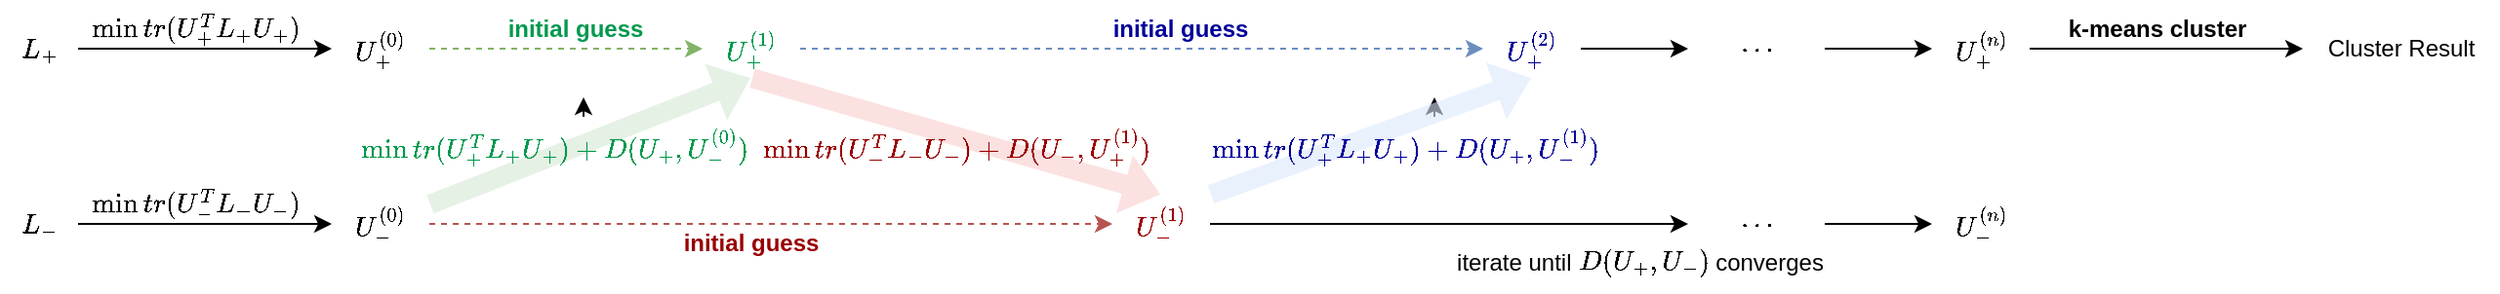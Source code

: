 <mxfile version="24.4.8" type="device">
  <diagram name="第 1 页" id="riG79sPCriaqfj3P-lMo">
    <mxGraphModel dx="1313" dy="786" grid="1" gridSize="10" guides="1" tooltips="1" connect="1" arrows="1" fold="1" page="1" pageScale="1" pageWidth="1654" pageHeight="2336" math="1" shadow="0">
      <root>
        <mxCell id="0" />
        <mxCell id="1" parent="0" />
        <mxCell id="PE49BGlP1UdS4jRzdQMs-1" value="\(L_+\)" style="text;html=1;align=center;verticalAlign=middle;whiteSpace=wrap;rounded=0;" vertex="1" parent="1">
          <mxGeometry x="10" y="260" width="40" height="30" as="geometry" />
        </mxCell>
        <mxCell id="PE49BGlP1UdS4jRzdQMs-32" style="edgeStyle=orthogonalEdgeStyle;rounded=0;orthogonalLoop=1;jettySize=auto;html=1;" edge="1" parent="1" source="PE49BGlP1UdS4jRzdQMs-2">
          <mxGeometry relative="1" as="geometry">
            <mxPoint x="180" y="365" as="targetPoint" />
          </mxGeometry>
        </mxCell>
        <mxCell id="PE49BGlP1UdS4jRzdQMs-2" value="\(L_-\)" style="text;html=1;align=center;verticalAlign=middle;whiteSpace=wrap;rounded=0;" vertex="1" parent="1">
          <mxGeometry x="10" y="350" width="40" height="30" as="geometry" />
        </mxCell>
        <mxCell id="PE49BGlP1UdS4jRzdQMs-8" value="" style="group" vertex="1" connectable="0" parent="1">
          <mxGeometry x="80" y="250" width="100" height="30" as="geometry" />
        </mxCell>
        <mxCell id="PE49BGlP1UdS4jRzdQMs-3" style="edgeStyle=orthogonalEdgeStyle;rounded=0;orthogonalLoop=1;jettySize=auto;html=1;" edge="1" parent="PE49BGlP1UdS4jRzdQMs-8" source="PE49BGlP1UdS4jRzdQMs-1">
          <mxGeometry relative="1" as="geometry">
            <mxPoint x="100" y="25" as="targetPoint" />
          </mxGeometry>
        </mxCell>
        <mxCell id="PE49BGlP1UdS4jRzdQMs-5" value="\(\min tr(U_+^TL_+U_+)\)" style="text;html=1;align=center;verticalAlign=middle;whiteSpace=wrap;rounded=0;" vertex="1" parent="PE49BGlP1UdS4jRzdQMs-8">
          <mxGeometry width="60" height="30" as="geometry" />
        </mxCell>
        <mxCell id="PE49BGlP1UdS4jRzdQMs-24" value="" style="group" vertex="1" connectable="0" parent="1">
          <mxGeometry x="80" y="340" width="100" height="30" as="geometry" />
        </mxCell>
        <mxCell id="PE49BGlP1UdS4jRzdQMs-25" style="edgeStyle=orthogonalEdgeStyle;rounded=0;orthogonalLoop=1;jettySize=auto;html=1;" edge="1" parent="PE49BGlP1UdS4jRzdQMs-24">
          <mxGeometry relative="1" as="geometry">
            <mxPoint x="100" y="25" as="targetPoint" />
          </mxGeometry>
        </mxCell>
        <mxCell id="PE49BGlP1UdS4jRzdQMs-26" value="\(\min tr(U_-^TL_-U_-)\)" style="text;html=1;align=center;verticalAlign=middle;whiteSpace=wrap;rounded=0;" vertex="1" parent="PE49BGlP1UdS4jRzdQMs-24">
          <mxGeometry width="60" height="30" as="geometry" />
        </mxCell>
        <mxCell id="PE49BGlP1UdS4jRzdQMs-33" value="\(U_+^{(0)}\)" style="text;html=1;align=center;verticalAlign=middle;whiteSpace=wrap;rounded=0;" vertex="1" parent="1">
          <mxGeometry x="180" y="260" width="50" height="30" as="geometry" />
        </mxCell>
        <mxCell id="PE49BGlP1UdS4jRzdQMs-60" style="rounded=0;orthogonalLoop=1;jettySize=auto;html=1;entryX=0.5;entryY=1;entryDx=0;entryDy=0;fontColor=#FF3333;opacity=60;strokeWidth=1;shape=flexArrow;fillColor=#d5e8d4;strokeColor=none;gradientColor=none;shadow=0;flowAnimation=0;" edge="1" parent="1" source="PE49BGlP1UdS4jRzdQMs-34" target="PE49BGlP1UdS4jRzdQMs-58">
          <mxGeometry relative="1" as="geometry" />
        </mxCell>
        <mxCell id="PE49BGlP1UdS4jRzdQMs-70" style="edgeStyle=orthogonalEdgeStyle;rounded=0;orthogonalLoop=1;jettySize=auto;html=1;dashed=1;fillColor=#f8cecc;strokeColor=#b85450;" edge="1" parent="1" source="PE49BGlP1UdS4jRzdQMs-34">
          <mxGeometry relative="1" as="geometry">
            <mxPoint x="580" y="365" as="targetPoint" />
          </mxGeometry>
        </mxCell>
        <mxCell id="PE49BGlP1UdS4jRzdQMs-34" value="\(U_-^{(0)}\)" style="text;html=1;align=center;verticalAlign=middle;whiteSpace=wrap;rounded=0;" vertex="1" parent="1">
          <mxGeometry x="180" y="350" width="50" height="30" as="geometry" />
        </mxCell>
        <mxCell id="PE49BGlP1UdS4jRzdQMs-75" style="rounded=0;orthogonalLoop=1;jettySize=auto;html=1;entryX=0.5;entryY=0;entryDx=0;entryDy=0;exitX=0.5;exitY=1;exitDx=0;exitDy=0;shadow=0;opacity=60;strokeWidth=1;align=center;verticalAlign=middle;fontFamily=Helvetica;fontSize=11;fontColor=#FF3333;labelBackgroundColor=default;endArrow=classic;flowAnimation=0;fillColor=#f8cecc;shape=flexArrow;strokeColor=none;" edge="1" parent="1" source="PE49BGlP1UdS4jRzdQMs-58" target="PE49BGlP1UdS4jRzdQMs-74">
          <mxGeometry relative="1" as="geometry">
            <Array as="points">
              <mxPoint x="500" y="320" />
            </Array>
          </mxGeometry>
        </mxCell>
        <mxCell id="PE49BGlP1UdS4jRzdQMs-58" value="&lt;font color=&quot;#00994d&quot;&gt;\(U_+^{(1)}\)&lt;/font&gt;" style="text;html=1;align=center;verticalAlign=middle;whiteSpace=wrap;rounded=0;" vertex="1" parent="1">
          <mxGeometry x="370" y="260" width="50" height="30" as="geometry" />
        </mxCell>
        <mxCell id="PE49BGlP1UdS4jRzdQMs-61" value="" style="group;fontColor=#67AB9F;" vertex="1" connectable="0" parent="1">
          <mxGeometry x="264" y="310" width="100" height="30" as="geometry" />
        </mxCell>
        <mxCell id="PE49BGlP1UdS4jRzdQMs-62" style="edgeStyle=orthogonalEdgeStyle;rounded=0;orthogonalLoop=1;jettySize=auto;html=1;" edge="1" parent="PE49BGlP1UdS4jRzdQMs-61">
          <mxGeometry relative="1" as="geometry">
            <mxPoint x="100" y="25" as="targetPoint" />
          </mxGeometry>
        </mxCell>
        <mxCell id="PE49BGlP1UdS4jRzdQMs-66" style="edgeStyle=orthogonalEdgeStyle;rounded=0;orthogonalLoop=1;jettySize=auto;html=1;exitX=0.75;exitY=0;exitDx=0;exitDy=0;" edge="1" parent="PE49BGlP1UdS4jRzdQMs-61" source="PE49BGlP1UdS4jRzdQMs-63">
          <mxGeometry relative="1" as="geometry">
            <mxPoint x="45" y="-10" as="targetPoint" />
          </mxGeometry>
        </mxCell>
        <mxCell id="PE49BGlP1UdS4jRzdQMs-63" value="&lt;font color=&quot;#00994d&quot;&gt;\(\min tr(U_+^TL_+U_+)+D(U_+,U_-^{(0)})\)&lt;/font&gt;" style="text;html=1;align=center;verticalAlign=middle;whiteSpace=wrap;rounded=0;" vertex="1" parent="PE49BGlP1UdS4jRzdQMs-61">
          <mxGeometry width="60" height="30" as="geometry" />
        </mxCell>
        <mxCell id="PE49BGlP1UdS4jRzdQMs-35" style="edgeStyle=orthogonalEdgeStyle;rounded=0;orthogonalLoop=1;jettySize=auto;html=1;dashed=1;fillColor=#d5e8d4;strokeColor=#82b366;" edge="1" parent="1" source="PE49BGlP1UdS4jRzdQMs-33">
          <mxGeometry relative="1" as="geometry">
            <mxPoint x="370" y="275" as="targetPoint" />
          </mxGeometry>
        </mxCell>
        <mxCell id="PE49BGlP1UdS4jRzdQMs-36" value="&lt;font color=&quot;#00994d&quot;&gt;&lt;b&gt;initial guess&lt;/b&gt;&lt;/font&gt;" style="text;html=1;align=center;verticalAlign=middle;whiteSpace=wrap;rounded=0;" vertex="1" parent="1">
          <mxGeometry x="260" y="250" width="90" height="30" as="geometry" />
        </mxCell>
        <mxCell id="PE49BGlP1UdS4jRzdQMs-71" value="&lt;b style=&quot;&quot;&gt;&lt;font color=&quot;#990000&quot;&gt;initial guess&lt;/font&gt;&lt;/b&gt;" style="text;html=1;align=center;verticalAlign=middle;whiteSpace=wrap;rounded=0;" vertex="1" parent="1">
          <mxGeometry x="350" y="360" width="90" height="30" as="geometry" />
        </mxCell>
        <mxCell id="PE49BGlP1UdS4jRzdQMs-93" style="edgeStyle=orthogonalEdgeStyle;rounded=0;orthogonalLoop=1;jettySize=auto;html=1;" edge="1" parent="1" source="PE49BGlP1UdS4jRzdQMs-97">
          <mxGeometry relative="1" as="geometry">
            <mxPoint x="1000" y="365" as="targetPoint" />
          </mxGeometry>
        </mxCell>
        <mxCell id="PE49BGlP1UdS4jRzdQMs-74" value="&lt;font color=&quot;#990000&quot;&gt;\(U_-^{(1)}\)&lt;/font&gt;" style="text;html=1;align=center;verticalAlign=middle;whiteSpace=wrap;rounded=0;" vertex="1" parent="1">
          <mxGeometry x="580" y="350" width="50" height="30" as="geometry" />
        </mxCell>
        <mxCell id="PE49BGlP1UdS4jRzdQMs-76" value="&lt;font color=&quot;#990000&quot;&gt;\(\min tr(U_-^TL_-U_-)+D(U_-,U_+^{(1)})\)&lt;/font&gt;" style="text;html=1;align=center;verticalAlign=middle;whiteSpace=wrap;rounded=0;" vertex="1" parent="1">
          <mxGeometry x="470" y="310" width="60" height="30" as="geometry" />
        </mxCell>
        <mxCell id="PE49BGlP1UdS4jRzdQMs-94" style="edgeStyle=orthogonalEdgeStyle;rounded=0;orthogonalLoop=1;jettySize=auto;html=1;" edge="1" parent="1" source="PE49BGlP1UdS4jRzdQMs-95">
          <mxGeometry relative="1" as="geometry">
            <mxPoint x="1000" y="275" as="targetPoint" />
          </mxGeometry>
        </mxCell>
        <mxCell id="PE49BGlP1UdS4jRzdQMs-77" value="&lt;font color=&quot;#000099&quot;&gt;\(U_+^{(2)}\)&lt;/font&gt;" style="text;html=1;align=center;verticalAlign=middle;whiteSpace=wrap;rounded=0;" vertex="1" parent="1">
          <mxGeometry x="770" y="260" width="50" height="30" as="geometry" />
        </mxCell>
        <mxCell id="PE49BGlP1UdS4jRzdQMs-78" value="" style="group;fontColor=#67AB9F;" vertex="1" connectable="0" parent="1">
          <mxGeometry x="700" y="310" width="100" height="30" as="geometry" />
        </mxCell>
        <mxCell id="PE49BGlP1UdS4jRzdQMs-79" style="edgeStyle=orthogonalEdgeStyle;rounded=0;orthogonalLoop=1;jettySize=auto;html=1;" edge="1" parent="PE49BGlP1UdS4jRzdQMs-78">
          <mxGeometry relative="1" as="geometry">
            <mxPoint x="100" y="25" as="targetPoint" />
          </mxGeometry>
        </mxCell>
        <mxCell id="PE49BGlP1UdS4jRzdQMs-80" style="edgeStyle=orthogonalEdgeStyle;rounded=0;orthogonalLoop=1;jettySize=auto;html=1;exitX=0.75;exitY=0;exitDx=0;exitDy=0;" edge="1" parent="PE49BGlP1UdS4jRzdQMs-78" source="PE49BGlP1UdS4jRzdQMs-81">
          <mxGeometry relative="1" as="geometry">
            <mxPoint x="45" y="-10" as="targetPoint" />
          </mxGeometry>
        </mxCell>
        <mxCell id="PE49BGlP1UdS4jRzdQMs-82" style="edgeStyle=orthogonalEdgeStyle;rounded=0;orthogonalLoop=1;jettySize=auto;html=1;dashed=1;fillColor=#dae8fc;strokeColor=#6c8ebf;exitX=1;exitY=0.5;exitDx=0;exitDy=0;entryX=0;entryY=0.5;entryDx=0;entryDy=0;" edge="1" parent="1" source="PE49BGlP1UdS4jRzdQMs-58" target="PE49BGlP1UdS4jRzdQMs-77">
          <mxGeometry relative="1" as="geometry">
            <mxPoint x="800" y="275" as="targetPoint" />
            <mxPoint x="660" y="275" as="sourcePoint" />
          </mxGeometry>
        </mxCell>
        <mxCell id="PE49BGlP1UdS4jRzdQMs-83" value="&lt;b style=&quot;&quot;&gt;&lt;font color=&quot;#000099&quot;&gt;initial guess&lt;/font&gt;&lt;/b&gt;" style="text;html=1;align=center;verticalAlign=middle;whiteSpace=wrap;rounded=0;" vertex="1" parent="1">
          <mxGeometry x="570" y="250" width="90" height="30" as="geometry" />
        </mxCell>
        <mxCell id="PE49BGlP1UdS4jRzdQMs-84" style="rounded=0;orthogonalLoop=1;jettySize=auto;html=1;entryX=0.5;entryY=1;entryDx=0;entryDy=0;fontColor=#FF3333;opacity=60;strokeWidth=1;shape=flexArrow;fillColor=#dae8fc;strokeColor=none;shadow=0;flowAnimation=0;exitX=1;exitY=0;exitDx=0;exitDy=0;" edge="1" parent="1" source="PE49BGlP1UdS4jRzdQMs-74" target="PE49BGlP1UdS4jRzdQMs-77">
          <mxGeometry relative="1" as="geometry">
            <mxPoint x="635" y="357.5" as="sourcePoint" />
            <mxPoint x="800" y="292.5" as="targetPoint" />
          </mxGeometry>
        </mxCell>
        <mxCell id="PE49BGlP1UdS4jRzdQMs-81" value="&lt;font color=&quot;#000099&quot;&gt;\(\min tr(U_+^TL_+U_+)+D(U_+,U_-^{(1)})\)&lt;/font&gt;" style="text;html=1;align=center;verticalAlign=middle;whiteSpace=wrap;rounded=0;" vertex="1" parent="1">
          <mxGeometry x="700" y="310" width="60" height="30" as="geometry" />
        </mxCell>
        <mxCell id="PE49BGlP1UdS4jRzdQMs-96" value="" style="edgeStyle=orthogonalEdgeStyle;rounded=0;orthogonalLoop=1;jettySize=auto;html=1;" edge="1" parent="1" source="PE49BGlP1UdS4jRzdQMs-77" target="PE49BGlP1UdS4jRzdQMs-95">
          <mxGeometry relative="1" as="geometry">
            <mxPoint x="1000" y="275" as="targetPoint" />
            <mxPoint x="820" y="275" as="sourcePoint" />
          </mxGeometry>
        </mxCell>
        <mxCell id="PE49BGlP1UdS4jRzdQMs-95" value="\(\cdots\)" style="text;html=1;align=center;verticalAlign=middle;resizable=0;points=[];autosize=1;strokeColor=none;fillColor=none;" vertex="1" parent="1">
          <mxGeometry x="875" y="260" width="70" height="30" as="geometry" />
        </mxCell>
        <mxCell id="PE49BGlP1UdS4jRzdQMs-98" value="" style="edgeStyle=orthogonalEdgeStyle;rounded=0;orthogonalLoop=1;jettySize=auto;html=1;" edge="1" parent="1" source="PE49BGlP1UdS4jRzdQMs-74" target="PE49BGlP1UdS4jRzdQMs-97">
          <mxGeometry relative="1" as="geometry">
            <mxPoint x="1000" y="365" as="targetPoint" />
            <mxPoint x="630" y="365" as="sourcePoint" />
          </mxGeometry>
        </mxCell>
        <mxCell id="PE49BGlP1UdS4jRzdQMs-97" value="\(\cdots\)" style="text;html=1;align=center;verticalAlign=middle;resizable=0;points=[];autosize=1;strokeColor=none;fillColor=none;" vertex="1" parent="1">
          <mxGeometry x="875" y="350" width="70" height="30" as="geometry" />
        </mxCell>
        <mxCell id="PE49BGlP1UdS4jRzdQMs-99" value="iterate until \(D(U_+,U_-)\) converges" style="text;html=1;align=center;verticalAlign=middle;resizable=0;points=[];autosize=1;strokeColor=none;fillColor=none;" vertex="1" parent="1">
          <mxGeometry x="740" y="370" width="220" height="30" as="geometry" />
        </mxCell>
        <mxCell id="PE49BGlP1UdS4jRzdQMs-102" style="edgeStyle=orthogonalEdgeStyle;rounded=0;orthogonalLoop=1;jettySize=auto;html=1;" edge="1" parent="1" source="PE49BGlP1UdS4jRzdQMs-100">
          <mxGeometry relative="1" as="geometry">
            <mxPoint x="1190" y="275" as="targetPoint" />
          </mxGeometry>
        </mxCell>
        <mxCell id="PE49BGlP1UdS4jRzdQMs-100" value="\(U_+^{(n)}\)" style="text;html=1;align=center;verticalAlign=middle;whiteSpace=wrap;rounded=0;" vertex="1" parent="1">
          <mxGeometry x="1000" y="260" width="50" height="30" as="geometry" />
        </mxCell>
        <mxCell id="PE49BGlP1UdS4jRzdQMs-101" value="\(U_-^{(n)}\)" style="text;html=1;align=center;verticalAlign=middle;whiteSpace=wrap;rounded=0;" vertex="1" parent="1">
          <mxGeometry x="1000" y="350" width="50" height="30" as="geometry" />
        </mxCell>
        <mxCell id="PE49BGlP1UdS4jRzdQMs-103" value="&lt;b&gt;k-means cluster&lt;/b&gt;" style="text;html=1;align=center;verticalAlign=middle;resizable=0;points=[];autosize=1;strokeColor=none;fillColor=none;" vertex="1" parent="1">
          <mxGeometry x="1060" y="250" width="110" height="30" as="geometry" />
        </mxCell>
        <mxCell id="PE49BGlP1UdS4jRzdQMs-104" value="Cluster Result" style="text;html=1;align=center;verticalAlign=middle;resizable=0;points=[];autosize=1;strokeColor=none;fillColor=none;" vertex="1" parent="1">
          <mxGeometry x="1190" y="260" width="100" height="30" as="geometry" />
        </mxCell>
      </root>
    </mxGraphModel>
  </diagram>
</mxfile>
